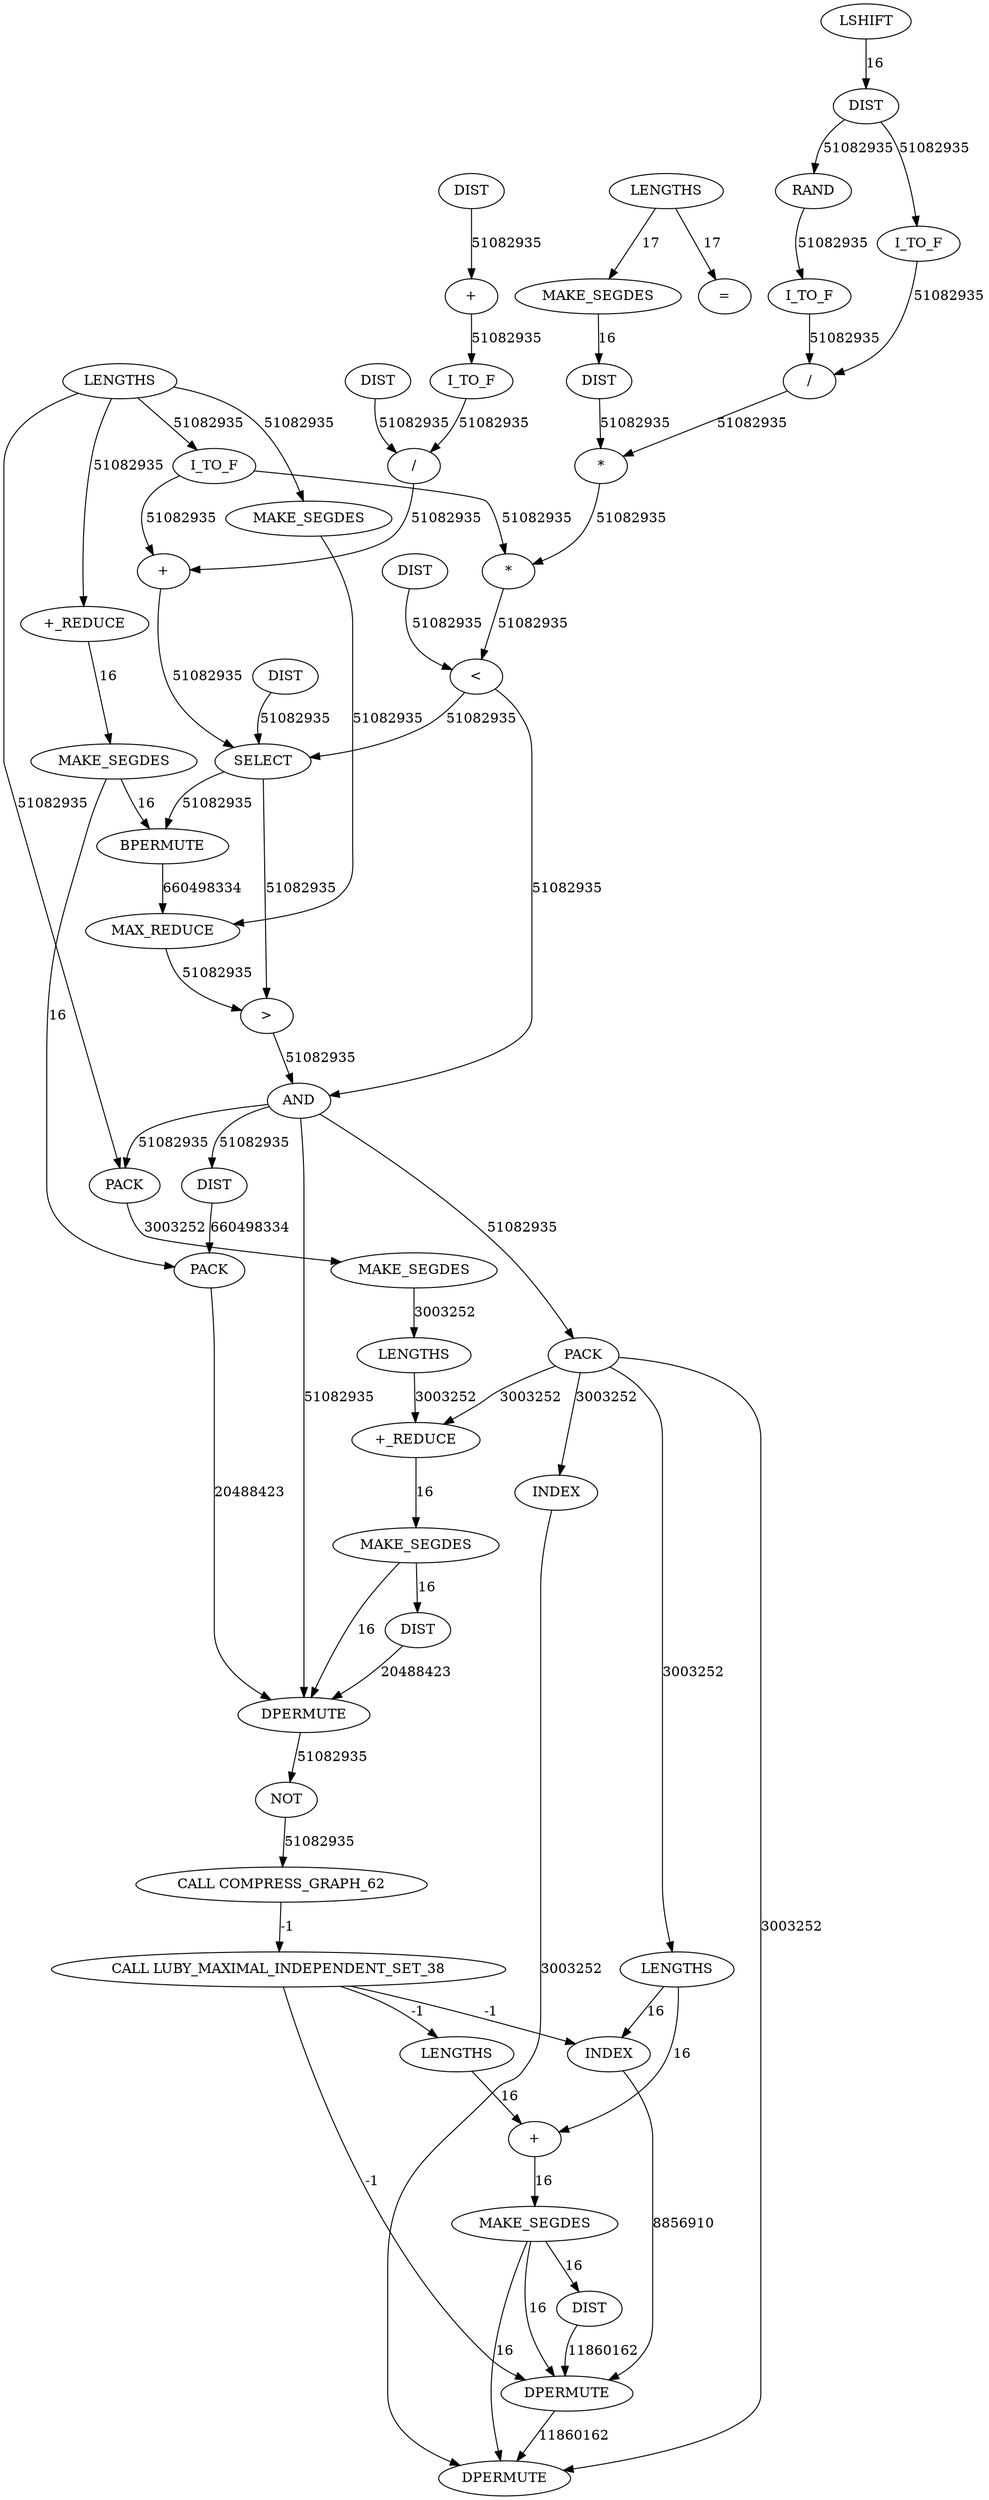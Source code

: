 digraph {
	maximal_independent_set_large_rl_INST_522 [label="+" cost=154800473]
	maximal_independent_set_large_rl_INST_3892 [label=DIST cost=2785914957]
	maximal_independent_set_large_rl_INST_3718 [label=MAKE_SEGDES cost=478]
	maximal_independent_set_large_rl_INST_3926 [label=PACK cost=314195922]
	maximal_independent_set_large_rl_INST_3911 [label=PACK cost=1560204557]
	maximal_independent_set_large_rl_INST_514 [label="+" cost=138947404]
	maximal_independent_set_large_rl_INST_582 [label="CALL LUBY_MAXIMAL_INDEPENDENT_SET_38" cost=0]
	maximal_independent_set_large_rl_INST_3787 [label=DIST cost=1332]
	maximal_independent_set_large_rl_INST_4004 [label=LENGTHS cost=643]
	maximal_independent_set_large_rl_INST_578 [label=NOT cost=522834]
	maximal_independent_set_large_rl_INST_4012 [label=INDEX cost=3568]
	maximal_independent_set_large_rl_INST_480 [label=I_TO_F cost=112250293]
	maximal_independent_set_large_rl_INST_3764 [label="/" cost=114635461]
	maximal_independent_set_large_rl_INST_486 [label="*" cost=159640766]
	maximal_independent_set_large_rl_INST_3822 [label="+_REDUCE" cost=40630782]
	maximal_independent_set_large_rl_INST_547 [label="\>" cost=76991283]
	maximal_independent_set_large_rl_INST_3958 [label=MAKE_SEGDES cost=1116]
	maximal_independent_set_large_rl_INST_3767 [label="*" cost=112210045]
	maximal_independent_set_large_rl_INST_3795 [label=DIST cost=2710]
	maximal_independent_set_large_rl_INST_3824 [label=MAKE_SEGDES cost=5161]
	maximal_independent_set_large_rl_INST_3956 [label="+_REDUCE" cost=2136583]
	maximal_independent_set_large_rl_INST_3835 [label=BPERMUTE cost=12121364426]
	maximal_independent_set_large_rl_INST_3784 [label=DIST cost=1980]
	maximal_independent_set_large_rl_INST_3735 [label=LENGTHS cost=97792532]
	maximal_independent_set_large_rl_INST_492 [label="\<" cost=40411697]
	maximal_independent_set_large_rl_INST_3715 [label=LENGTHS cost=14239]
	maximal_independent_set_large_rl_INST_4000 [label=INDEX cost=5756]
	maximal_independent_set_large_rl_INST_4045 [label=DPERMUTE cost=42140685]
	maximal_independent_set_large_rl_INST_3851 [label=MAKE_SEGDES cost=97328645]
	maximal_independent_set_large_rl_INST_3875 [label=PACK cost=313006713]
	maximal_independent_set_large_rl_INST_550 [label=AND cost=1770265]
	maximal_independent_set_large_rl_INST_3801 [label=SELECT cost=298670600]
	maximal_independent_set_large_rl_INST_4023 [label="+" cost=2451]
	maximal_independent_set_large_rl_INST_3724 [label=DIST cost=3266]
	maximal_independent_set_large_rl_INST_3954 [label=LENGTHS cost=5564845]
	maximal_independent_set_large_rl_INST_4034 [label=DIST cost=433]
	maximal_independent_set_large_rl_INST_3792 [label="/" cost=106658058]
	maximal_independent_set_large_rl_INST_3751 [label=RAND cost=1920793228]
	maximal_independent_set_large_rl_INST_3742 [label=LSHIFT cost=25544]
	maximal_independent_set_large_rl_INST_3754 [label=I_TO_F cost=115156877]
	maximal_independent_set_large_rl_INST_517 [label=I_TO_F cost=110695803]
	maximal_independent_set_large_rl_INST_4056 [label=DPERMUTE cost=29006118]
	maximal_independent_set_large_rl_INST_3758 [label=I_TO_F cost=2963]
	maximal_independent_set_large_rl_INST_458 [label="=" cost=14099]
	maximal_independent_set_large_rl_INST_3746 [label=DIST cost=2194]
	maximal_independent_set_large_rl_INST_3770 [label=DIST cost=5203]
	maximal_independent_set_large_rl_INST_4022 [label=LENGTHS cost=516]
	maximal_independent_set_large_rl_INST_3934 [label=MAKE_SEGDES cost=4739375]
	maximal_independent_set_large_rl_INST_3990 [label=DPERMUTE cost=152940548]
	maximal_independent_set_large_rl_INST_543 [label=MAX_REDUCE cost=1633199553]
	maximal_independent_set_large_rl_INST_4028 [label=MAKE_SEGDES cost=475]
	maximal_independent_set_large_rl_INST_579 [label="CALL COMPRESS_GRAPH_62" cost=0]
	maximal_independent_set_large_rl_INST_3962 [label=DIST cost=9627]
	maximal_independent_set_large_rl_INST_522 -> maximal_independent_set_large_rl_INST_3801 [label=51082935 cost=51082935]
	maximal_independent_set_large_rl_INST_3892 -> maximal_independent_set_large_rl_INST_3911 [label=660498334 cost=660498334]
	maximal_independent_set_large_rl_INST_3718 -> maximal_independent_set_large_rl_INST_3724 [label=16 cost=16]
	maximal_independent_set_large_rl_INST_3926 -> maximal_independent_set_large_rl_INST_3934 [label=3003252 cost=3003252]
	maximal_independent_set_large_rl_INST_3911 -> maximal_independent_set_large_rl_INST_3990 [label=20488423 cost=20488423]
	maximal_independent_set_large_rl_INST_514 -> maximal_independent_set_large_rl_INST_517 [label=51082935 cost=51082935]
	maximal_independent_set_large_rl_INST_582 -> maximal_independent_set_large_rl_INST_4012 [label=-1 cost=-1]
	maximal_independent_set_large_rl_INST_582 -> maximal_independent_set_large_rl_INST_4022 [label=-1 cost=-1]
	maximal_independent_set_large_rl_INST_582 -> maximal_independent_set_large_rl_INST_4045 [label=-1 cost=-1]
	maximal_independent_set_large_rl_INST_3787 -> maximal_independent_set_large_rl_INST_514 [label=51082935 cost=51082935]
	maximal_independent_set_large_rl_INST_4004 -> maximal_independent_set_large_rl_INST_4012 [label=16 cost=16]
	maximal_independent_set_large_rl_INST_4004 -> maximal_independent_set_large_rl_INST_4023 [label=16 cost=16]
	maximal_independent_set_large_rl_INST_578 -> maximal_independent_set_large_rl_INST_579 [label=51082935 cost=51082935]
	maximal_independent_set_large_rl_INST_4012 -> maximal_independent_set_large_rl_INST_4045 [label=8856910 cost=8856910]
	maximal_independent_set_large_rl_INST_480 -> maximal_independent_set_large_rl_INST_486 [label=51082935 cost=51082935]
	maximal_independent_set_large_rl_INST_480 -> maximal_independent_set_large_rl_INST_522 [label=51082935 cost=51082935]
	maximal_independent_set_large_rl_INST_3764 -> maximal_independent_set_large_rl_INST_3767 [label=51082935 cost=51082935]
	maximal_independent_set_large_rl_INST_486 -> maximal_independent_set_large_rl_INST_492 [label=51082935 cost=51082935]
	maximal_independent_set_large_rl_INST_3822 -> maximal_independent_set_large_rl_INST_3824 [label=16 cost=16]
	maximal_independent_set_large_rl_INST_547 -> maximal_independent_set_large_rl_INST_550 [label=51082935 cost=51082935]
	maximal_independent_set_large_rl_INST_3958 -> maximal_independent_set_large_rl_INST_3962 [label=16 cost=16]
	maximal_independent_set_large_rl_INST_3958 -> maximal_independent_set_large_rl_INST_3990 [label=16 cost=16]
	maximal_independent_set_large_rl_INST_3767 -> maximal_independent_set_large_rl_INST_486 [label=51082935 cost=51082935]
	maximal_independent_set_large_rl_INST_3795 -> maximal_independent_set_large_rl_INST_3801 [label=51082935 cost=51082935]
	maximal_independent_set_large_rl_INST_3824 -> maximal_independent_set_large_rl_INST_3835 [label=16 cost=16]
	maximal_independent_set_large_rl_INST_3824 -> maximal_independent_set_large_rl_INST_3911 [label=16 cost=16]
	maximal_independent_set_large_rl_INST_3956 -> maximal_independent_set_large_rl_INST_3958 [label=16 cost=16]
	maximal_independent_set_large_rl_INST_3835 -> maximal_independent_set_large_rl_INST_543 [label=660498334 cost=660498334]
	maximal_independent_set_large_rl_INST_3784 -> maximal_independent_set_large_rl_INST_3792 [label=51082935 cost=51082935]
	maximal_independent_set_large_rl_INST_3735 -> maximal_independent_set_large_rl_INST_480 [label=51082935 cost=51082935]
	maximal_independent_set_large_rl_INST_3735 -> maximal_independent_set_large_rl_INST_3822 [label=51082935 cost=51082935]
	maximal_independent_set_large_rl_INST_3735 -> maximal_independent_set_large_rl_INST_3851 [label=51082935 cost=51082935]
	maximal_independent_set_large_rl_INST_3735 -> maximal_independent_set_large_rl_INST_3926 [label=51082935 cost=51082935]
	maximal_independent_set_large_rl_INST_492 -> maximal_independent_set_large_rl_INST_3801 [label=51082935 cost=51082935]
	maximal_independent_set_large_rl_INST_492 -> maximal_independent_set_large_rl_INST_550 [label=51082935 cost=51082935]
	maximal_independent_set_large_rl_INST_3715 -> maximal_independent_set_large_rl_INST_458 [label=17 cost=17]
	maximal_independent_set_large_rl_INST_3715 -> maximal_independent_set_large_rl_INST_3718 [label=17 cost=17]
	maximal_independent_set_large_rl_INST_4000 -> maximal_independent_set_large_rl_INST_4056 [label=3003252 cost=3003252]
	maximal_independent_set_large_rl_INST_4045 -> maximal_independent_set_large_rl_INST_4056 [label=11860162 cost=11860162]
	maximal_independent_set_large_rl_INST_3851 -> maximal_independent_set_large_rl_INST_543 [label=51082935 cost=51082935]
	maximal_independent_set_large_rl_INST_3875 -> maximal_independent_set_large_rl_INST_3956 [label=3003252 cost=3003252]
	maximal_independent_set_large_rl_INST_3875 -> maximal_independent_set_large_rl_INST_4000 [label=3003252 cost=3003252]
	maximal_independent_set_large_rl_INST_3875 -> maximal_independent_set_large_rl_INST_4004 [label=3003252 cost=3003252]
	maximal_independent_set_large_rl_INST_3875 -> maximal_independent_set_large_rl_INST_4056 [label=3003252 cost=3003252]
	maximal_independent_set_large_rl_INST_550 -> maximal_independent_set_large_rl_INST_3875 [label=51082935 cost=51082935]
	maximal_independent_set_large_rl_INST_550 -> maximal_independent_set_large_rl_INST_3892 [label=51082935 cost=51082935]
	maximal_independent_set_large_rl_INST_550 -> maximal_independent_set_large_rl_INST_3926 [label=51082935 cost=51082935]
	maximal_independent_set_large_rl_INST_550 -> maximal_independent_set_large_rl_INST_3990 [label=51082935 cost=51082935]
	maximal_independent_set_large_rl_INST_3801 -> maximal_independent_set_large_rl_INST_3835 [label=51082935 cost=51082935]
	maximal_independent_set_large_rl_INST_3801 -> maximal_independent_set_large_rl_INST_547 [label=51082935 cost=51082935]
	maximal_independent_set_large_rl_INST_4023 -> maximal_independent_set_large_rl_INST_4028 [label=16 cost=16]
	maximal_independent_set_large_rl_INST_3724 -> maximal_independent_set_large_rl_INST_3767 [label=51082935 cost=51082935]
	maximal_independent_set_large_rl_INST_3954 -> maximal_independent_set_large_rl_INST_3956 [label=3003252 cost=3003252]
	maximal_independent_set_large_rl_INST_4034 -> maximal_independent_set_large_rl_INST_4045 [label=11860162 cost=11860162]
	maximal_independent_set_large_rl_INST_3792 -> maximal_independent_set_large_rl_INST_522 [label=51082935 cost=51082935]
	maximal_independent_set_large_rl_INST_3751 -> maximal_independent_set_large_rl_INST_3754 [label=51082935 cost=51082935]
	maximal_independent_set_large_rl_INST_3742 -> maximal_independent_set_large_rl_INST_3746 [label=16 cost=16]
	maximal_independent_set_large_rl_INST_3754 -> maximal_independent_set_large_rl_INST_3764 [label=51082935 cost=51082935]
	maximal_independent_set_large_rl_INST_517 -> maximal_independent_set_large_rl_INST_3792 [label=51082935 cost=51082935]
	maximal_independent_set_large_rl_INST_3758 -> maximal_independent_set_large_rl_INST_3764 [label=51082935 cost=51082935]
	maximal_independent_set_large_rl_INST_3746 -> maximal_independent_set_large_rl_INST_3751 [label=51082935 cost=51082935]
	maximal_independent_set_large_rl_INST_3746 -> maximal_independent_set_large_rl_INST_3758 [label=51082935 cost=51082935]
	maximal_independent_set_large_rl_INST_3770 -> maximal_independent_set_large_rl_INST_492 [label=51082935 cost=51082935]
	maximal_independent_set_large_rl_INST_4022 -> maximal_independent_set_large_rl_INST_4023 [label=16 cost=16]
	maximal_independent_set_large_rl_INST_3934 -> maximal_independent_set_large_rl_INST_3954 [label=3003252 cost=3003252]
	maximal_independent_set_large_rl_INST_3990 -> maximal_independent_set_large_rl_INST_578 [label=51082935 cost=51082935]
	maximal_independent_set_large_rl_INST_543 -> maximal_independent_set_large_rl_INST_547 [label=51082935 cost=51082935]
	maximal_independent_set_large_rl_INST_4028 -> maximal_independent_set_large_rl_INST_4034 [label=16 cost=16]
	maximal_independent_set_large_rl_INST_4028 -> maximal_independent_set_large_rl_INST_4045 [label=16 cost=16]
	maximal_independent_set_large_rl_INST_4028 -> maximal_independent_set_large_rl_INST_4056 [label=16 cost=16]
	maximal_independent_set_large_rl_INST_579 -> maximal_independent_set_large_rl_INST_582 [label=-1 cost=-1]
	maximal_independent_set_large_rl_INST_3962 -> maximal_independent_set_large_rl_INST_3990 [label=20488423 cost=20488423]
}
